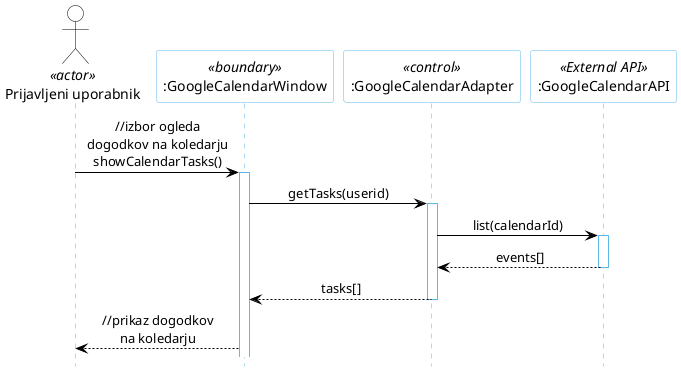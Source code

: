 @startuml urejanjeSeznamaOpravil
hide footbox

skinparam backgroundcolor transparent
skinparam defaultTextAlignment center
skinparam actorBorderColor black
skinparam actorBackgroundColor white
skinparam arrowColor black  
skinparam sequenceLifeLineBorderColor #5FB8EC
skinparam sequenceParticipantBorderColor #5FB8EC
skinparam sequenceParticipantBackgroundColor white

actor "Prijavljeni uporabnik" as pup<<actor>>
participant ":GoogleCalendarWindow" as Vmesnik <<boundary>>
participant ":GoogleCalendarAdapter" as adapter <<control>>
participant ":GoogleCalendarAPI" as calendar <<External API>>

pup -> Vmesnik : //izbor ogleda\ndogodkov na koledarju\nshowCalendarTasks()
activate Vmesnik
Vmesnik -> adapter : getTasks(userid)
activate adapter
adapter -> calendar : list(calendarId)
activate calendar
calendar --> adapter : events[]
deactivate calendar
adapter --> Vmesnik : tasks[]
deactivate adapter
Vmesnik --> pup : //prikaz dogodkov\nna koledarju

